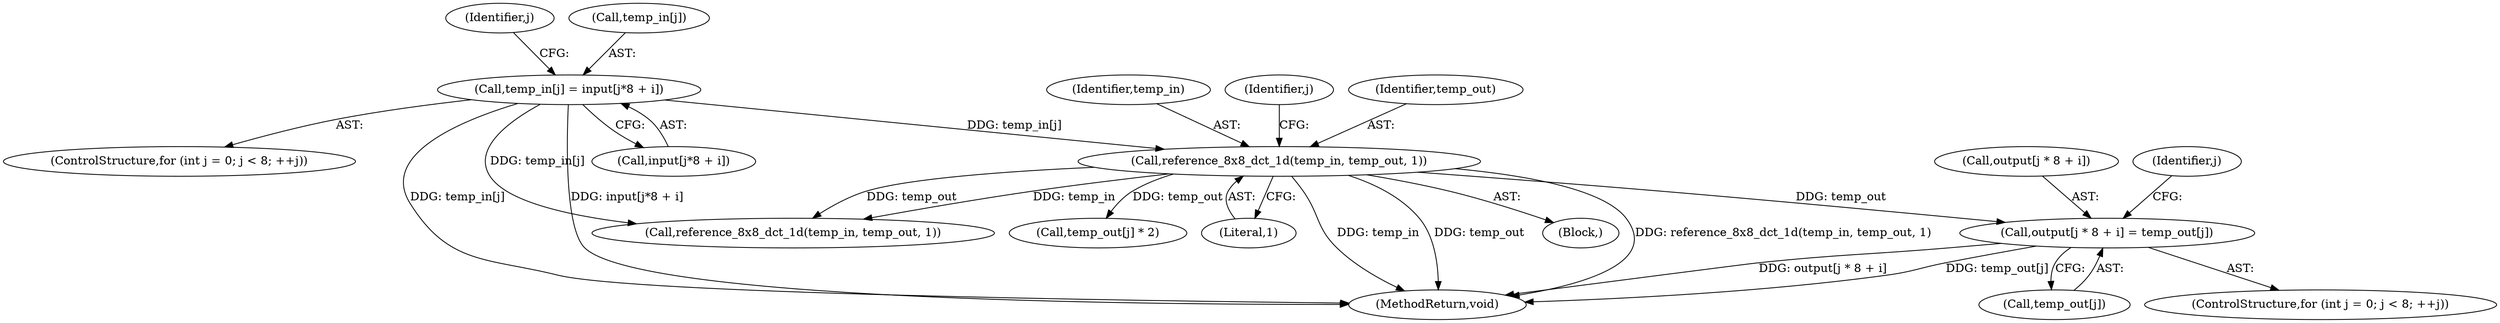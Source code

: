 digraph "0_Android_5a9753fca56f0eeb9f61e342b2fccffc364f9426_90@array" {
"1000158" [label="(Call,output[j * 8 + i] = temp_out[j])"];
"1000144" [label="(Call,reference_8x8_dct_1d(temp_in, temp_out, 1))"];
"1000133" [label="(Call,temp_in[j] = input[j*8 + i])"];
"1000144" [label="(Call,reference_8x8_dct_1d(temp_in, temp_out, 1))"];
"1000133" [label="(Call,temp_in[j] = input[j*8 + i])"];
"1000203" [label="(Call,reference_8x8_dct_1d(temp_in, temp_out, 1))"];
"1000132" [label="(Identifier,j)"];
"1000166" [label="(Call,temp_out[j])"];
"1000225" [label="(Call,temp_out[j] * 2)"];
"1000159" [label="(Call,output[j * 8 + i])"];
"1000147" [label="(Literal,1)"];
"1000120" [label="(Block,)"];
"1000146" [label="(Identifier,temp_out)"];
"1000235" [label="(MethodReturn,void)"];
"1000137" [label="(Call,input[j*8 + i])"];
"1000145" [label="(Identifier,temp_in)"];
"1000151" [label="(Identifier,j)"];
"1000158" [label="(Call,output[j * 8 + i] = temp_out[j])"];
"1000157" [label="(Identifier,j)"];
"1000134" [label="(Call,temp_in[j])"];
"1000148" [label="(ControlStructure,for (int j = 0; j < 8; ++j))"];
"1000123" [label="(ControlStructure,for (int j = 0; j < 8; ++j))"];
"1000158" -> "1000148"  [label="AST: "];
"1000158" -> "1000166"  [label="CFG: "];
"1000159" -> "1000158"  [label="AST: "];
"1000166" -> "1000158"  [label="AST: "];
"1000157" -> "1000158"  [label="CFG: "];
"1000158" -> "1000235"  [label="DDG: output[j * 8 + i]"];
"1000158" -> "1000235"  [label="DDG: temp_out[j]"];
"1000144" -> "1000158"  [label="DDG: temp_out"];
"1000144" -> "1000120"  [label="AST: "];
"1000144" -> "1000147"  [label="CFG: "];
"1000145" -> "1000144"  [label="AST: "];
"1000146" -> "1000144"  [label="AST: "];
"1000147" -> "1000144"  [label="AST: "];
"1000151" -> "1000144"  [label="CFG: "];
"1000144" -> "1000235"  [label="DDG: reference_8x8_dct_1d(temp_in, temp_out, 1)"];
"1000144" -> "1000235"  [label="DDG: temp_in"];
"1000144" -> "1000235"  [label="DDG: temp_out"];
"1000133" -> "1000144"  [label="DDG: temp_in[j]"];
"1000144" -> "1000203"  [label="DDG: temp_in"];
"1000144" -> "1000203"  [label="DDG: temp_out"];
"1000144" -> "1000225"  [label="DDG: temp_out"];
"1000133" -> "1000123"  [label="AST: "];
"1000133" -> "1000137"  [label="CFG: "];
"1000134" -> "1000133"  [label="AST: "];
"1000137" -> "1000133"  [label="AST: "];
"1000132" -> "1000133"  [label="CFG: "];
"1000133" -> "1000235"  [label="DDG: temp_in[j]"];
"1000133" -> "1000235"  [label="DDG: input[j*8 + i]"];
"1000133" -> "1000203"  [label="DDG: temp_in[j]"];
}
